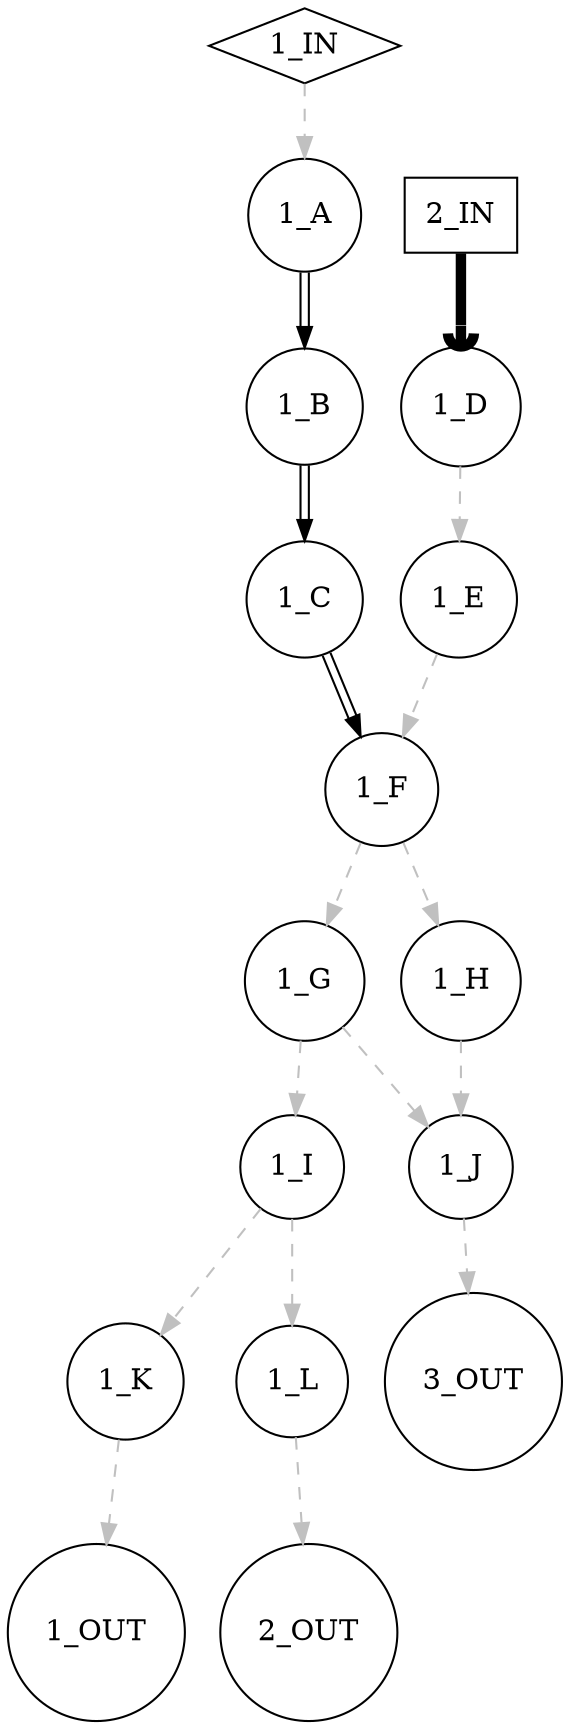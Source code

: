 digraph D {
  "1_IN" [shape=diamond]
  "2_IN" [shape=box]
  "1_A" [shape=circle]
  "1_B" [shape=circle]
  "1_C" [shape=circle]
  "1_D" [shape=circle]
  "1_E" [shape=circle]
  "1_F" [shape=circle]
  "1_G" [shape=circle]
  "1_H" [shape=circle]
  "1_I" [shape=circle]
  "1_J" [shape=circle]
  "1_K" [shape=circle]
  "1_L" [shape=circle]
  "1_OUT" [shape=circle]
  "2_OUT" [shape=circle]
  "3_OUT" [shape=circle]

  "1_IN" -> "1_A" [style=dashed, color=grey]
  "1_A" -> "1_B" [color="black:invis:black"]
  "1_B" -> "1_C" [color="black:invis:black"]
  "1_C" -> "1_F" [color="black:invis:black"]
  "2_IN" -> "1_D" [penwidth=5, arrowhead=curve]
  "1_D" -> "1_E" [style=dashed, color=grey]
  "1_E" -> "1_F" [style=dashed, color=grey]
  "1_F" -> "1_G" [style=dashed, color=grey]
  "1_F" -> "1_H" [style=dashed, color=grey]
  "1_G" -> "1_I" [style=dashed, color=grey]
  "1_G" -> "1_J" [style=dashed, color=grey]
  "1_H" -> "1_J" [style=dashed, color=grey]
  "1_I" -> "1_K" [style=dashed, color=grey]
  "1_I" -> "1_L" [style=dashed, color=grey]
  "1_K" -> "1_OUT" [style=dashed, color=grey]
  "1_L" -> "2_OUT" [style=dashed, color=grey]
  "1_J" -> "3_OUT" [style=dashed, color=grey]
}
